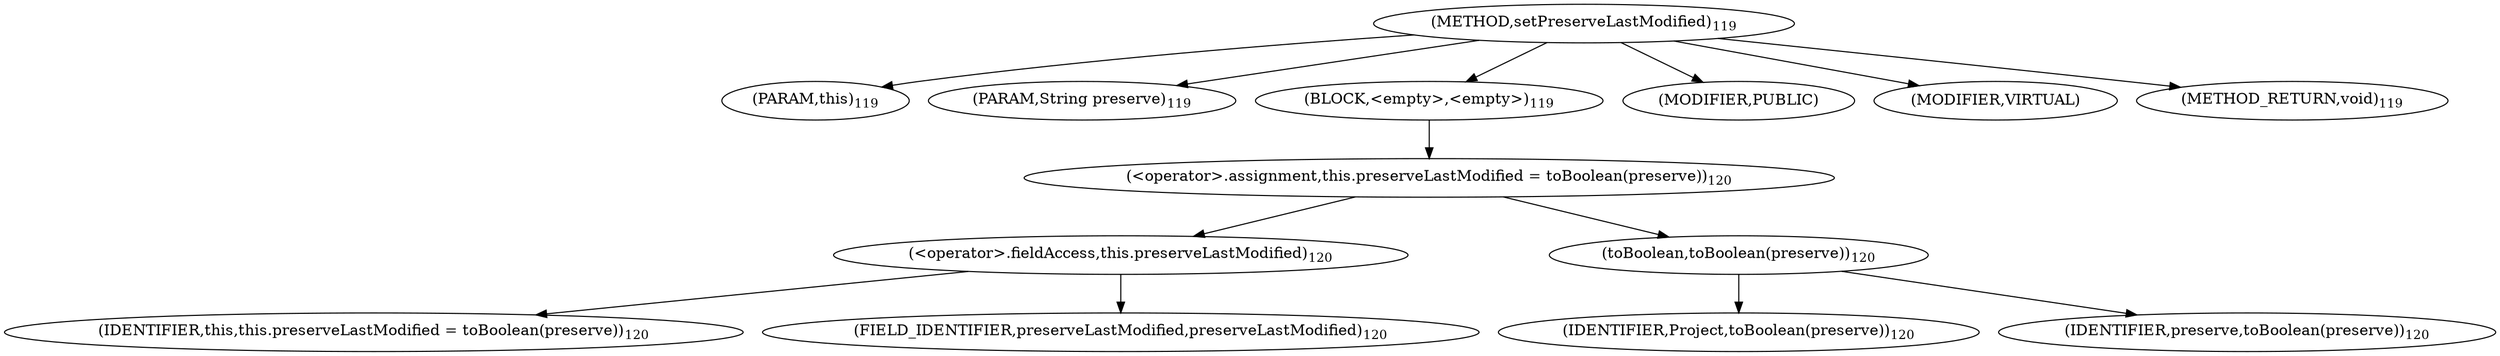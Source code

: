digraph "setPreserveLastModified" {  
"124" [label = <(METHOD,setPreserveLastModified)<SUB>119</SUB>> ]
"125" [label = <(PARAM,this)<SUB>119</SUB>> ]
"126" [label = <(PARAM,String preserve)<SUB>119</SUB>> ]
"127" [label = <(BLOCK,&lt;empty&gt;,&lt;empty&gt;)<SUB>119</SUB>> ]
"128" [label = <(&lt;operator&gt;.assignment,this.preserveLastModified = toBoolean(preserve))<SUB>120</SUB>> ]
"129" [label = <(&lt;operator&gt;.fieldAccess,this.preserveLastModified)<SUB>120</SUB>> ]
"130" [label = <(IDENTIFIER,this,this.preserveLastModified = toBoolean(preserve))<SUB>120</SUB>> ]
"131" [label = <(FIELD_IDENTIFIER,preserveLastModified,preserveLastModified)<SUB>120</SUB>> ]
"132" [label = <(toBoolean,toBoolean(preserve))<SUB>120</SUB>> ]
"133" [label = <(IDENTIFIER,Project,toBoolean(preserve))<SUB>120</SUB>> ]
"134" [label = <(IDENTIFIER,preserve,toBoolean(preserve))<SUB>120</SUB>> ]
"135" [label = <(MODIFIER,PUBLIC)> ]
"136" [label = <(MODIFIER,VIRTUAL)> ]
"137" [label = <(METHOD_RETURN,void)<SUB>119</SUB>> ]
  "124" -> "125" 
  "124" -> "126" 
  "124" -> "127" 
  "124" -> "135" 
  "124" -> "136" 
  "124" -> "137" 
  "127" -> "128" 
  "128" -> "129" 
  "128" -> "132" 
  "129" -> "130" 
  "129" -> "131" 
  "132" -> "133" 
  "132" -> "134" 
}
